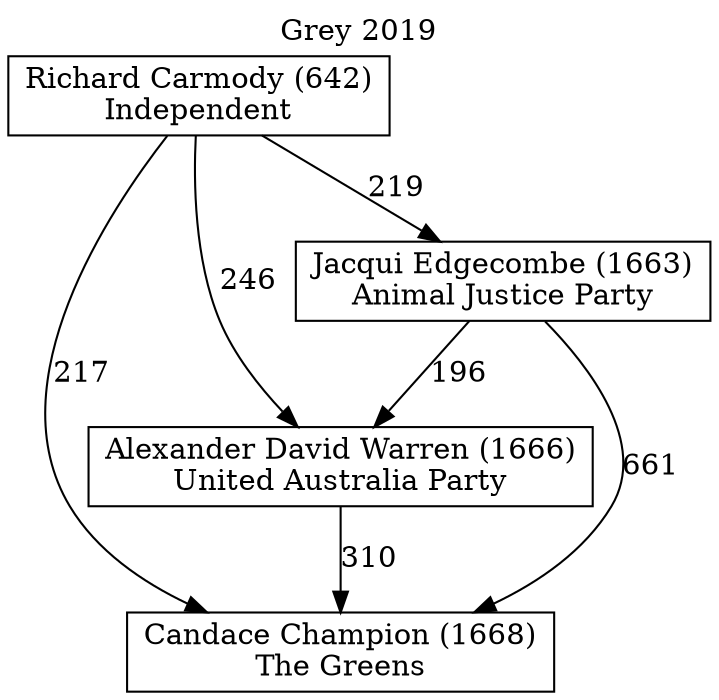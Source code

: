 // House preference flow
digraph "Candace Champion (1668)_Grey_2019" {
	graph [label="Grey 2019" labelloc=t mclimit=10]
	node [shape=box]
	"Alexander David Warren (1666)" [label="Alexander David Warren (1666)
United Australia Party"]
	"Candace Champion (1668)" [label="Candace Champion (1668)
The Greens"]
	"Jacqui Edgecombe (1663)" [label="Jacqui Edgecombe (1663)
Animal Justice Party"]
	"Richard Carmody (642)" [label="Richard Carmody (642)
Independent"]
	"Alexander David Warren (1666)" -> "Candace Champion (1668)" [label=310]
	"Jacqui Edgecombe (1663)" -> "Alexander David Warren (1666)" [label=196]
	"Jacqui Edgecombe (1663)" -> "Candace Champion (1668)" [label=661]
	"Richard Carmody (642)" -> "Alexander David Warren (1666)" [label=246]
	"Richard Carmody (642)" -> "Candace Champion (1668)" [label=217]
	"Richard Carmody (642)" -> "Jacqui Edgecombe (1663)" [label=219]
}
